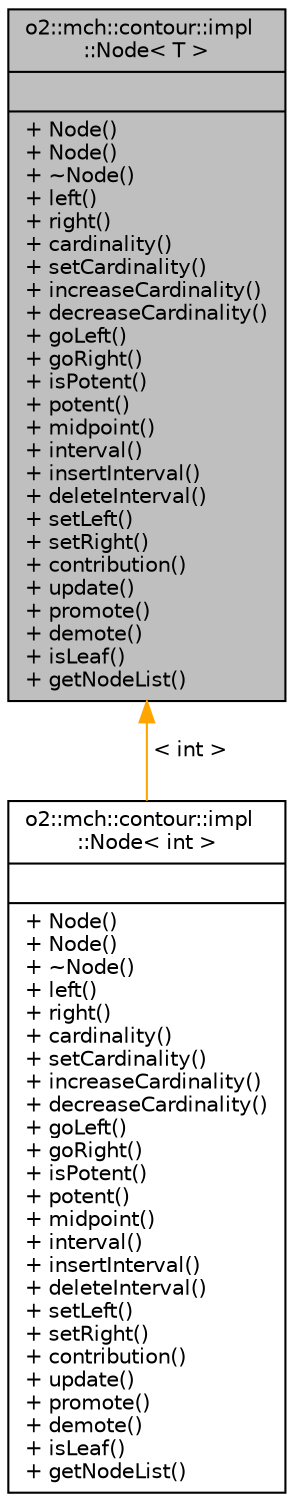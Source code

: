 digraph "o2::mch::contour::impl::Node&lt; T &gt;"
{
 // INTERACTIVE_SVG=YES
  bgcolor="transparent";
  edge [fontname="Helvetica",fontsize="10",labelfontname="Helvetica",labelfontsize="10"];
  node [fontname="Helvetica",fontsize="10",shape=record];
  Node1 [label="{o2::mch::contour::impl\l::Node\< T \>\n||+ Node()\l+ Node()\l+ ~Node()\l+ left()\l+ right()\l+ cardinality()\l+ setCardinality()\l+ increaseCardinality()\l+ decreaseCardinality()\l+ goLeft()\l+ goRight()\l+ isPotent()\l+ potent()\l+ midpoint()\l+ interval()\l+ insertInterval()\l+ deleteInterval()\l+ setLeft()\l+ setRight()\l+ contribution()\l+ update()\l+ promote()\l+ demote()\l+ isLeaf()\l+ getNodeList()\l}",height=0.2,width=0.4,color="black", fillcolor="grey75", style="filled", fontcolor="black"];
  Node1 -> Node2 [dir="back",color="orange",fontsize="10",style="solid",label=" \< int \>" ,fontname="Helvetica"];
  Node2 [label="{o2::mch::contour::impl\l::Node\< int \>\n||+ Node()\l+ Node()\l+ ~Node()\l+ left()\l+ right()\l+ cardinality()\l+ setCardinality()\l+ increaseCardinality()\l+ decreaseCardinality()\l+ goLeft()\l+ goRight()\l+ isPotent()\l+ potent()\l+ midpoint()\l+ interval()\l+ insertInterval()\l+ deleteInterval()\l+ setLeft()\l+ setRight()\l+ contribution()\l+ update()\l+ promote()\l+ demote()\l+ isLeaf()\l+ getNodeList()\l}",height=0.2,width=0.4,color="black",URL="$d7/dd4/classo2_1_1mch_1_1contour_1_1impl_1_1Node.html"];
}
